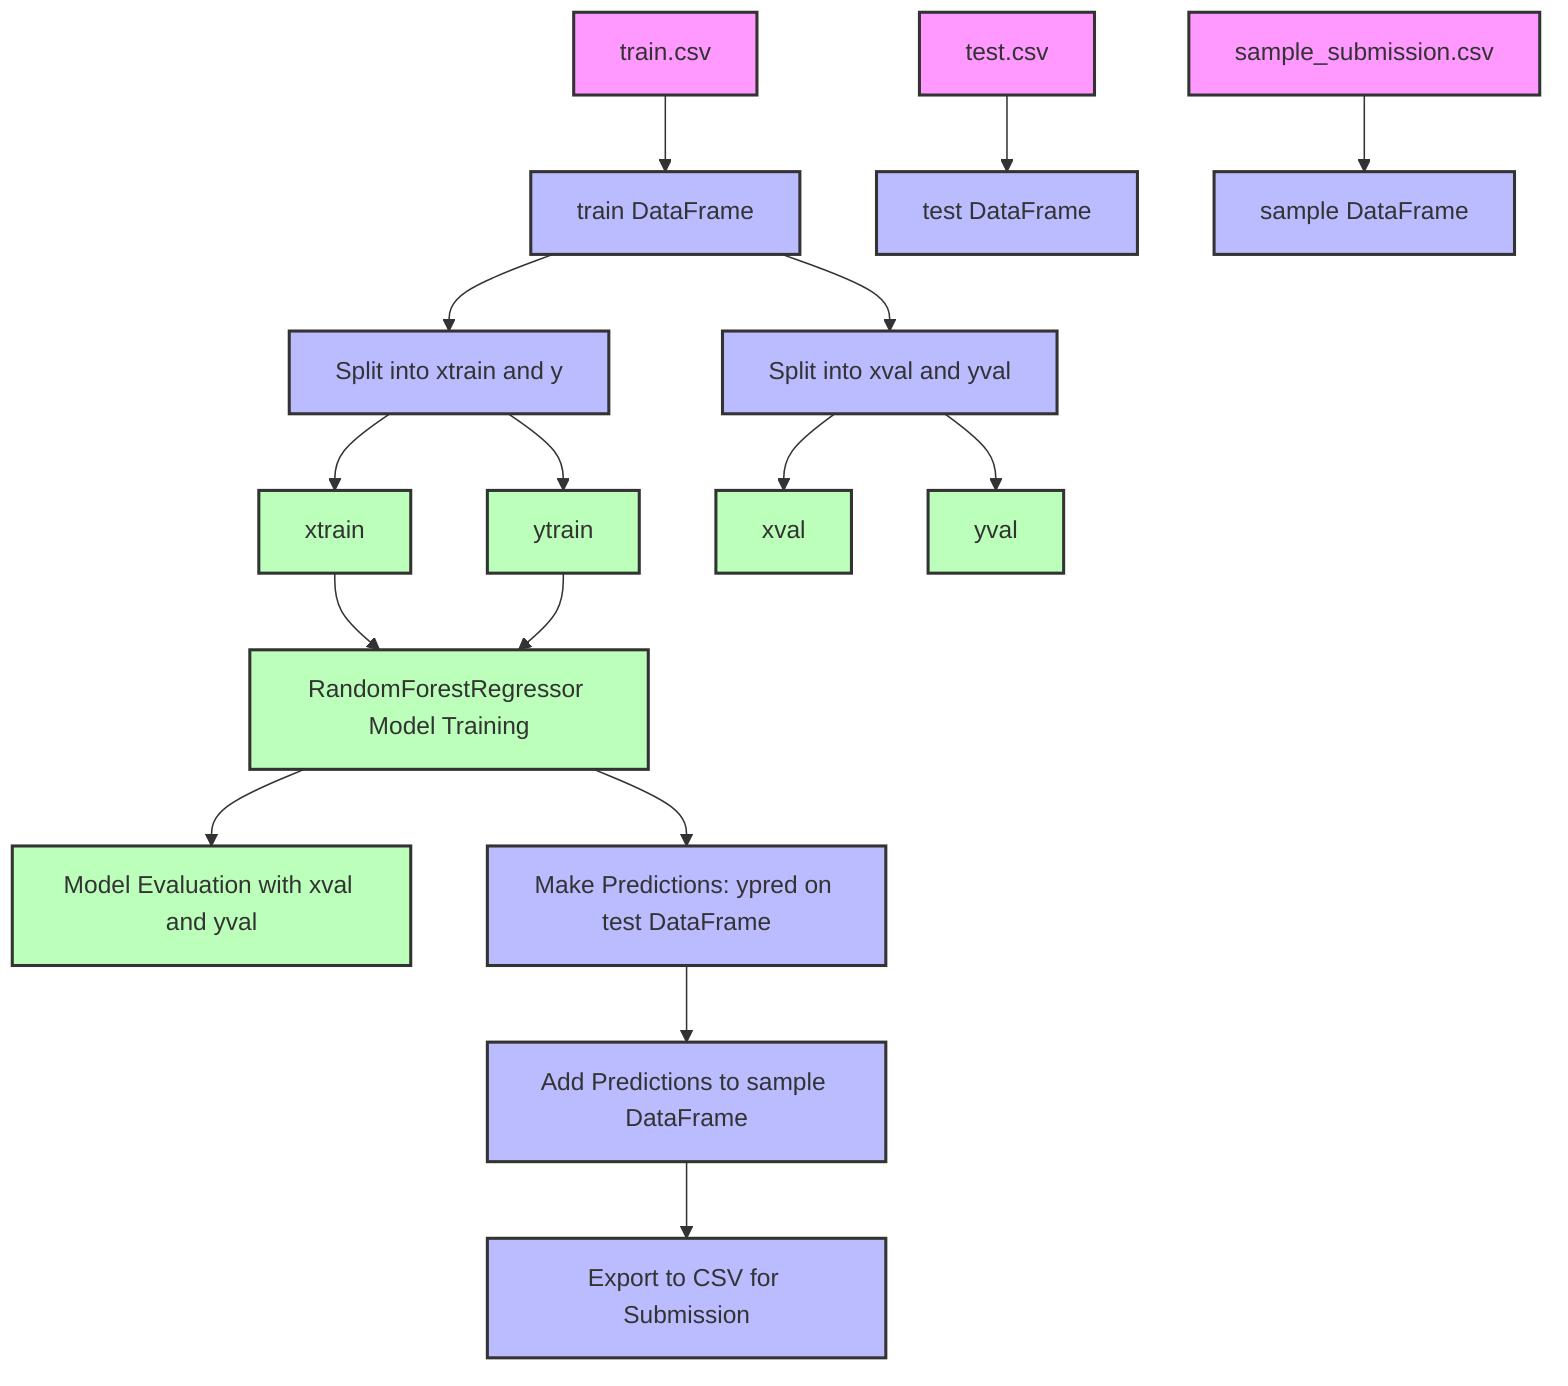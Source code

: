 flowchart TD
    %% Data Sources
    A1["train.csv"] --> B1
    A2["test.csv"] --> B2
    A3["sample_submission.csv"] --> B3

    %% Data Loading and Preprocessing
    B1["train DataFrame"]
    B2["test DataFrame"]
    B3["sample DataFrame"]

    B1 --> C1["Split into xtrain and y"]
    B1 --> C2["Split into xval and yval"]

    %% Model Training and Evaluation
    C1 --> D1["xtrain"]
    C1 --> D2["ytrain"]
    C2 --> D3["xval"]
    C2 --> D4["yval"]

    D1 & D2 --> E1["RandomForestRegressor Model Training"]
    E1 --> E2["Model Evaluation with xval and yval"]

    %% Predictions
    E1 --> F1["Make Predictions: ypred on test DataFrame"]

    %% Output Preparation
    F1 --> G1["Add Predictions to sample DataFrame"]
    G1 --> H1["Export to CSV for Submission"]

    %% Comments for each node
    classDef dataNode fill:#f9f,stroke:#333,stroke-width:2px;
    classDef processNode fill:#bbf,stroke:#333,stroke-width:2px;
    classDef outputNode fill:#bfb,stroke:#333,stroke-width:2px;

    class A1,A2,A3 dataNode;
    class B1,B2,B3,C1,C2,F1,G1,H1 processNode;
    class D1,D2,D3,D4,E1,E2 outputNode;